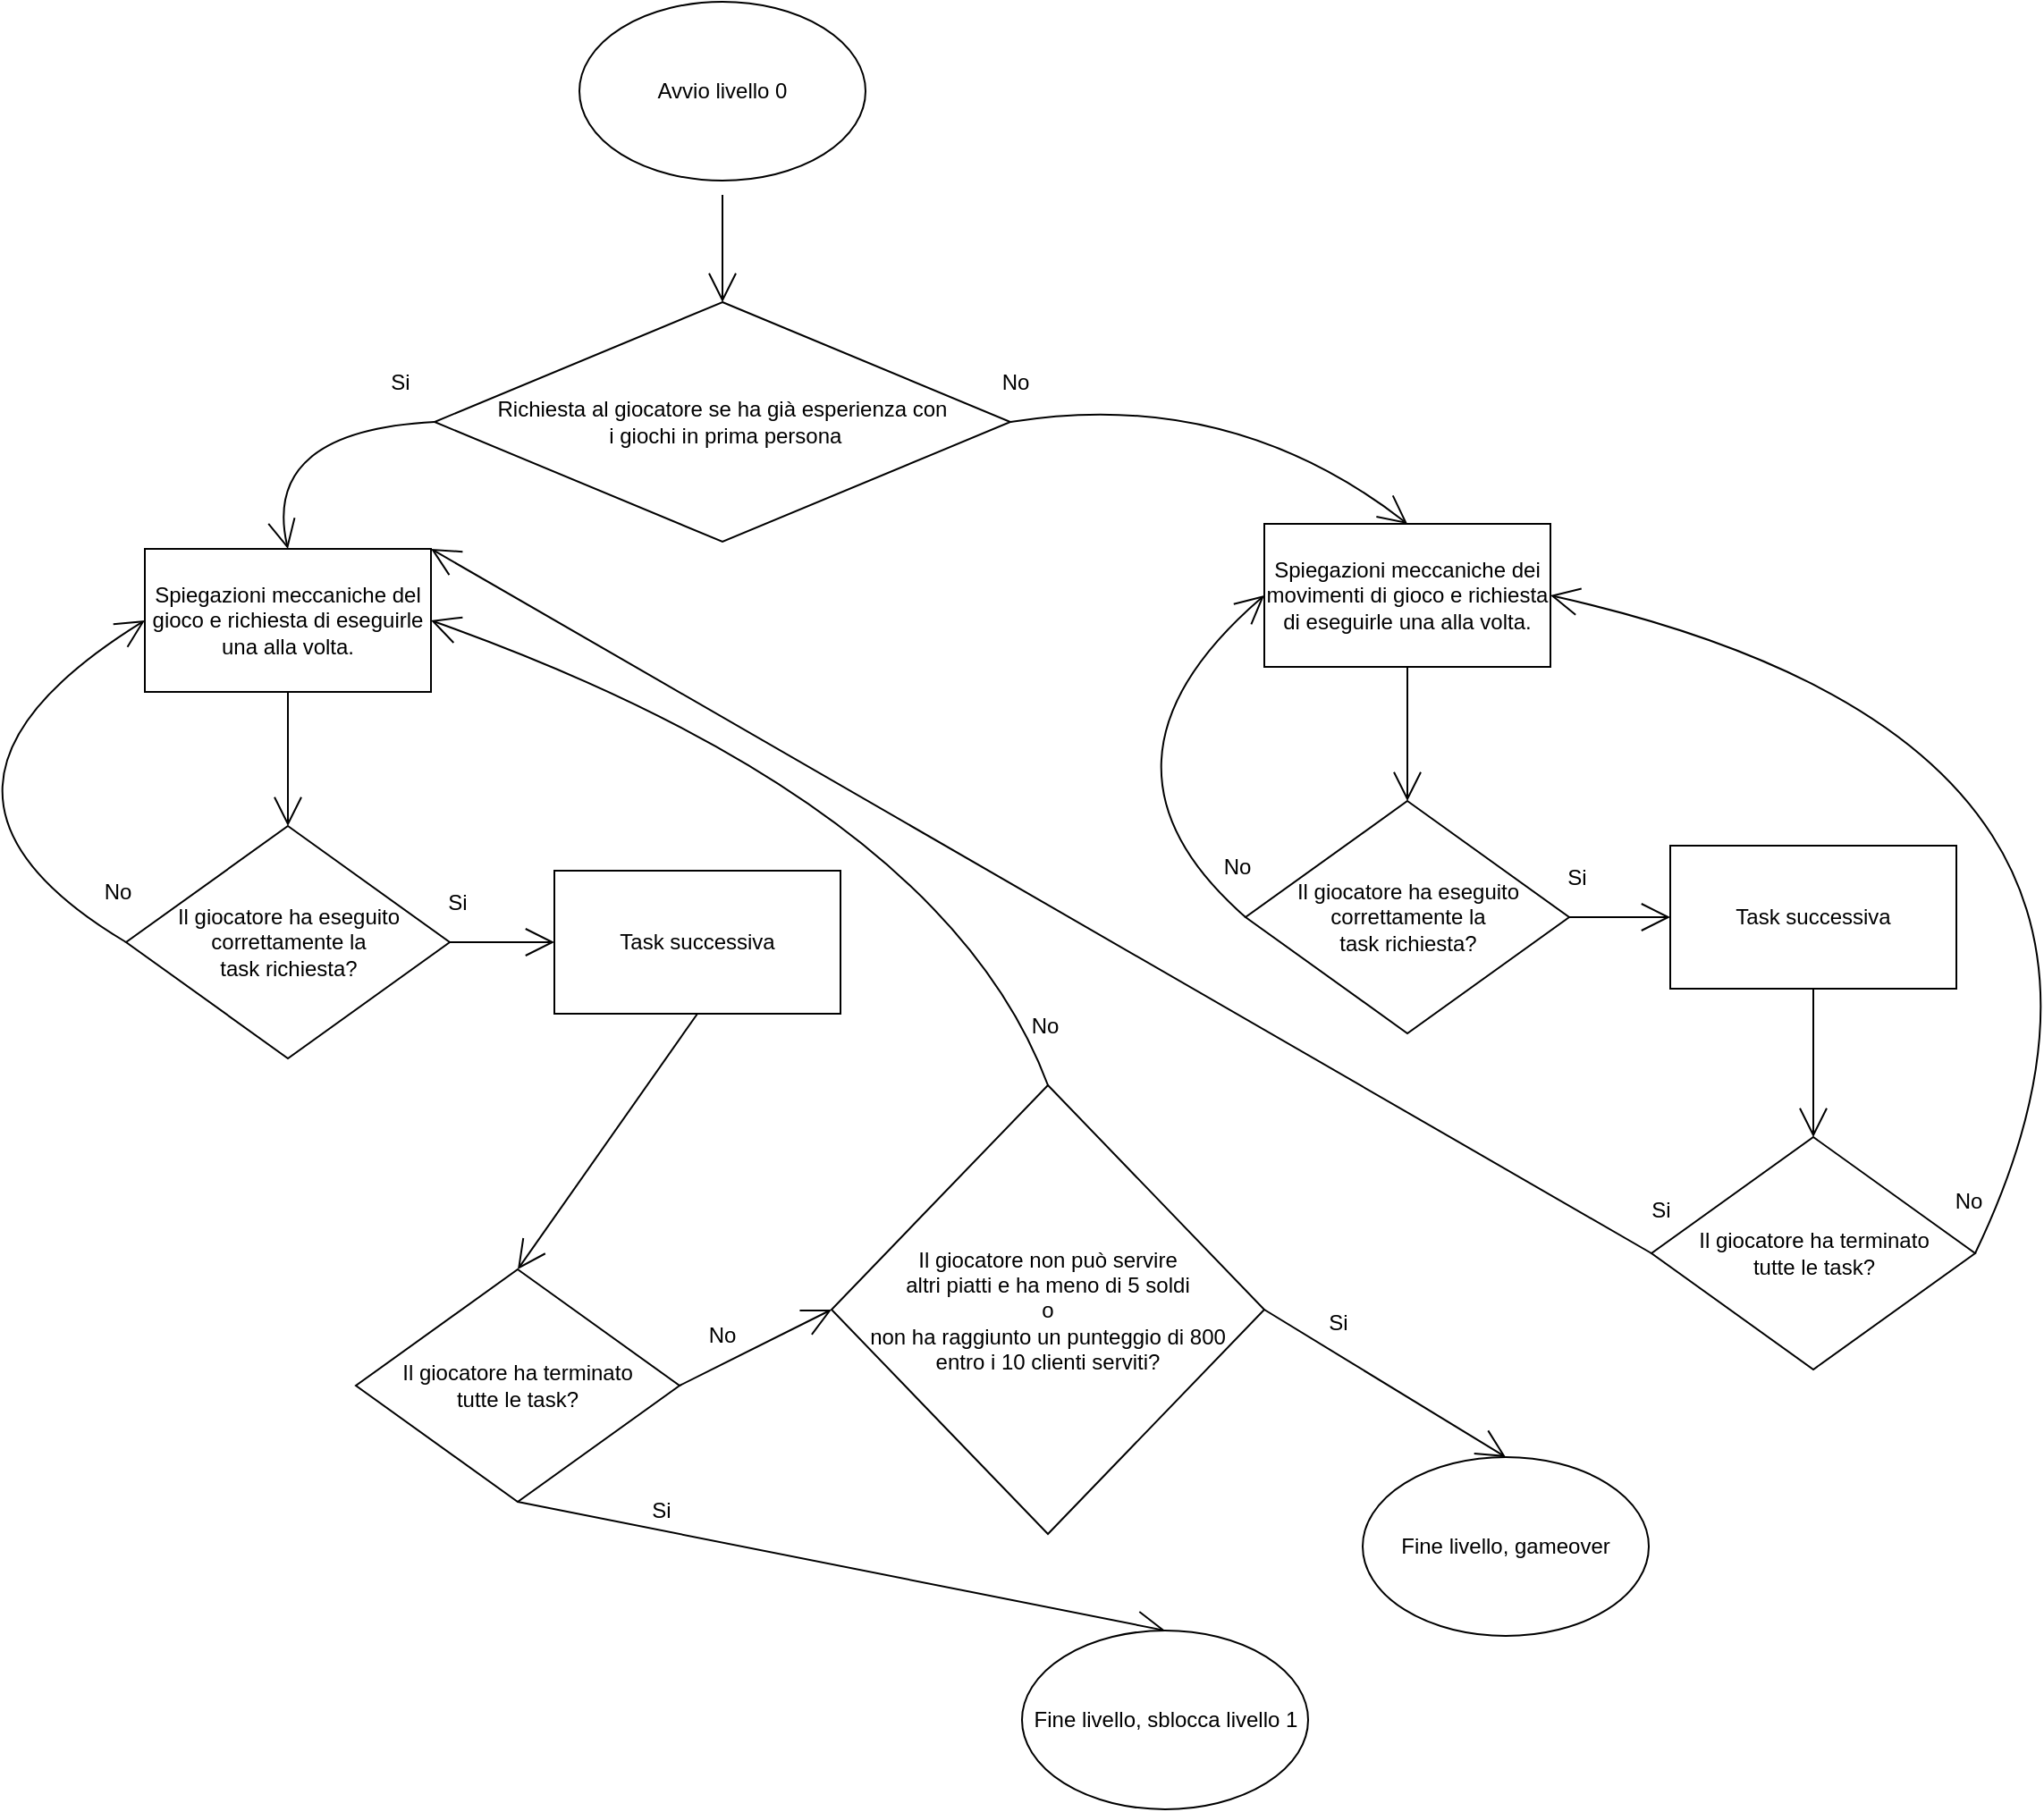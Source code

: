 <mxfile version="20.0.4" type="device"><diagram id="NWWPmYmxUIyY0qUSjtRS" name="Page-1"><mxGraphModel dx="1733" dy="1629" grid="0" gridSize="10" guides="1" tooltips="1" connect="1" arrows="1" fold="1" page="0" pageScale="1" pageWidth="827" pageHeight="1169" math="0" shadow="0"><root><mxCell id="0"/><mxCell id="1" parent="0"/><mxCell id="93zQR50MocHav7xVQxxG-4" value="" style="edgeStyle=none;curved=1;rounded=0;orthogonalLoop=1;jettySize=auto;html=1;endArrow=open;startSize=14;endSize=14;sourcePerimeterSpacing=8;targetPerimeterSpacing=8;entryX=0.5;entryY=0;entryDx=0;entryDy=0;" parent="1" source="93zQR50MocHav7xVQxxG-3" target="qMOc94WAQccJYfBzVjtq-1" edge="1"><mxGeometry relative="1" as="geometry"><mxPoint x="212" y="150" as="targetPoint"/></mxGeometry></mxCell><mxCell id="93zQR50MocHav7xVQxxG-3" value="Avvio livello 0" style="ellipse;whiteSpace=wrap;html=1;hachureGap=4;" parent="1" vertex="1"><mxGeometry x="132" y="-11" width="160" height="100" as="geometry"/></mxCell><mxCell id="qMOc94WAQccJYfBzVjtq-1" value="&lt;font style=&quot;font-size: 12px;&quot;&gt;Richiesta al giocatore se ha già esperienza con&lt;br&gt;&amp;nbsp;i giochi in prima persona&lt;/font&gt;" style="rhombus;whiteSpace=wrap;html=1;hachureGap=4;" parent="1" vertex="1"><mxGeometry x="51" y="157" width="322" height="134" as="geometry"/></mxCell><mxCell id="qMOc94WAQccJYfBzVjtq-2" value="Spiegazioni meccaniche del gioco e richiesta di eseguirle una alla volta." style="rounded=0;whiteSpace=wrap;html=1;hachureGap=4;fontSize=12;" parent="1" vertex="1"><mxGeometry x="-111" y="295" width="160" height="80" as="geometry"/></mxCell><mxCell id="qMOc94WAQccJYfBzVjtq-4" value="" style="edgeStyle=none;orthogonalLoop=1;jettySize=auto;html=1;rounded=0;fontSize=12;endArrow=open;startSize=14;endSize=14;sourcePerimeterSpacing=8;targetPerimeterSpacing=8;curved=1;exitX=0;exitY=0.5;exitDx=0;exitDy=0;entryX=0.5;entryY=0;entryDx=0;entryDy=0;" parent="1" source="qMOc94WAQccJYfBzVjtq-1" target="qMOc94WAQccJYfBzVjtq-2" edge="1"><mxGeometry width="120" relative="1" as="geometry"><mxPoint x="264" y="143" as="sourcePoint"/><mxPoint x="384" y="143" as="targetPoint"/><Array as="points"><mxPoint x="-46" y="229"/></Array></mxGeometry></mxCell><mxCell id="qMOc94WAQccJYfBzVjtq-5" value="" style="edgeStyle=none;orthogonalLoop=1;jettySize=auto;html=1;rounded=0;fontSize=12;endArrow=open;startSize=14;endSize=14;sourcePerimeterSpacing=8;targetPerimeterSpacing=8;curved=1;exitX=1;exitY=0.5;exitDx=0;exitDy=0;entryX=0.5;entryY=0;entryDx=0;entryDy=0;" parent="1" source="qMOc94WAQccJYfBzVjtq-1" target="qMOc94WAQccJYfBzVjtq-21" edge="1"><mxGeometry width="120" relative="1" as="geometry"><mxPoint x="451" y="143" as="sourcePoint"/><mxPoint x="476" y="314" as="targetPoint"/><Array as="points"><mxPoint x="496" y="204"/></Array></mxGeometry></mxCell><mxCell id="qMOc94WAQccJYfBzVjtq-6" value="Si" style="text;strokeColor=none;fillColor=none;html=1;align=center;verticalAlign=middle;whiteSpace=wrap;rounded=0;hachureGap=4;fontSize=12;" parent="1" vertex="1"><mxGeometry x="2" y="187" width="60" height="30" as="geometry"/></mxCell><mxCell id="qMOc94WAQccJYfBzVjtq-7" value="No" style="text;strokeColor=none;fillColor=none;html=1;align=center;verticalAlign=middle;whiteSpace=wrap;rounded=0;hachureGap=4;fontSize=12;" parent="1" vertex="1"><mxGeometry x="346" y="187" width="60" height="30" as="geometry"/></mxCell><mxCell id="qMOc94WAQccJYfBzVjtq-8" value="Il giocatore ha eseguito correttamente la &lt;br&gt;task richiesta?" style="rhombus;whiteSpace=wrap;html=1;hachureGap=4;fontSize=12;" parent="1" vertex="1"><mxGeometry x="-121.5" y="450" width="181" height="130" as="geometry"/></mxCell><mxCell id="qMOc94WAQccJYfBzVjtq-9" value="" style="edgeStyle=none;orthogonalLoop=1;jettySize=auto;html=1;rounded=0;fontSize=12;endArrow=open;startSize=14;endSize=14;sourcePerimeterSpacing=8;targetPerimeterSpacing=8;curved=1;exitX=0.5;exitY=1;exitDx=0;exitDy=0;entryX=0.5;entryY=0;entryDx=0;entryDy=0;" parent="1" source="qMOc94WAQccJYfBzVjtq-2" target="qMOc94WAQccJYfBzVjtq-8" edge="1"><mxGeometry width="120" relative="1" as="geometry"><mxPoint x="126" y="218" as="sourcePoint"/><mxPoint x="246" y="218" as="targetPoint"/><Array as="points"/></mxGeometry></mxCell><mxCell id="qMOc94WAQccJYfBzVjtq-10" value="" style="edgeStyle=none;orthogonalLoop=1;jettySize=auto;html=1;rounded=0;fontSize=12;endArrow=open;startSize=14;endSize=14;sourcePerimeterSpacing=8;targetPerimeterSpacing=8;curved=1;exitX=1;exitY=0.5;exitDx=0;exitDy=0;entryX=0;entryY=0.5;entryDx=0;entryDy=0;" parent="1" source="qMOc94WAQccJYfBzVjtq-8" target="qMOc94WAQccJYfBzVjtq-14" edge="1"><mxGeometry width="120" relative="1" as="geometry"><mxPoint x="126" y="218" as="sourcePoint"/><mxPoint x="160" y="515" as="targetPoint"/><Array as="points"/></mxGeometry></mxCell><mxCell id="qMOc94WAQccJYfBzVjtq-11" value="Si" style="text;strokeColor=none;fillColor=none;html=1;align=center;verticalAlign=middle;whiteSpace=wrap;rounded=0;hachureGap=4;fontSize=12;" parent="1" vertex="1"><mxGeometry x="34" y="478" width="60" height="30" as="geometry"/></mxCell><mxCell id="qMOc94WAQccJYfBzVjtq-12" value="" style="edgeStyle=none;orthogonalLoop=1;jettySize=auto;html=1;rounded=0;fontSize=12;endArrow=open;startSize=14;endSize=14;sourcePerimeterSpacing=8;targetPerimeterSpacing=8;curved=1;exitX=0;exitY=0.5;exitDx=0;exitDy=0;entryX=0;entryY=0.5;entryDx=0;entryDy=0;" parent="1" source="qMOc94WAQccJYfBzVjtq-8" target="qMOc94WAQccJYfBzVjtq-2" edge="1"><mxGeometry width="120" relative="1" as="geometry"><mxPoint x="126" y="343" as="sourcePoint"/><mxPoint x="246" y="343" as="targetPoint"/><Array as="points"><mxPoint x="-264" y="430"/></Array></mxGeometry></mxCell><mxCell id="qMOc94WAQccJYfBzVjtq-13" value="No" style="text;strokeColor=none;fillColor=none;html=1;align=center;verticalAlign=middle;whiteSpace=wrap;rounded=0;hachureGap=4;fontSize=12;" parent="1" vertex="1"><mxGeometry x="-156" y="472" width="60" height="30" as="geometry"/></mxCell><mxCell id="qMOc94WAQccJYfBzVjtq-14" value="Task successiva" style="rounded=0;whiteSpace=wrap;html=1;hachureGap=4;fontSize=12;" parent="1" vertex="1"><mxGeometry x="118" y="475" width="160" height="80" as="geometry"/></mxCell><mxCell id="qMOc94WAQccJYfBzVjtq-15" value="Il giocatore ha terminato&lt;br&gt;tutte le task?" style="rhombus;whiteSpace=wrap;html=1;hachureGap=4;fontSize=12;" parent="1" vertex="1"><mxGeometry x="7" y="698" width="181" height="130" as="geometry"/></mxCell><mxCell id="qMOc94WAQccJYfBzVjtq-16" value="" style="edgeStyle=none;orthogonalLoop=1;jettySize=auto;html=1;rounded=0;fontSize=12;endArrow=open;startSize=14;endSize=14;sourcePerimeterSpacing=8;targetPerimeterSpacing=8;curved=1;exitX=0.5;exitY=1;exitDx=0;exitDy=0;entryX=0.5;entryY=0;entryDx=0;entryDy=0;" parent="1" source="qMOc94WAQccJYfBzVjtq-14" target="qMOc94WAQccJYfBzVjtq-15" edge="1"><mxGeometry width="120" relative="1" as="geometry"><mxPoint x="264" y="343" as="sourcePoint"/><mxPoint x="384" y="343" as="targetPoint"/><Array as="points"/></mxGeometry></mxCell><mxCell id="qMOc94WAQccJYfBzVjtq-17" value="" style="edgeStyle=none;orthogonalLoop=1;jettySize=auto;html=1;rounded=0;fontSize=12;endArrow=open;startSize=14;endSize=14;sourcePerimeterSpacing=8;targetPerimeterSpacing=8;curved=1;exitX=0.5;exitY=1;exitDx=0;exitDy=0;entryX=0.5;entryY=0;entryDx=0;entryDy=0;" parent="1" source="qMOc94WAQccJYfBzVjtq-15" target="qMOc94WAQccJYfBzVjtq-20" edge="1"><mxGeometry width="120" relative="1" as="geometry"><mxPoint x="165.5" y="784" as="sourcePoint"/><mxPoint x="144.5" y="938" as="targetPoint"/><Array as="points"/></mxGeometry></mxCell><mxCell id="qMOc94WAQccJYfBzVjtq-19" value="No" style="text;strokeColor=none;fillColor=none;html=1;align=center;verticalAlign=middle;whiteSpace=wrap;rounded=0;hachureGap=4;fontSize=12;" parent="1" vertex="1"><mxGeometry x="182" y="720" width="60" height="30" as="geometry"/></mxCell><mxCell id="qMOc94WAQccJYfBzVjtq-20" value="Fine livello, sblocca livello 1" style="ellipse;whiteSpace=wrap;html=1;hachureGap=4;fontSize=12;" parent="1" vertex="1"><mxGeometry x="379.5" y="900" width="160" height="100" as="geometry"/></mxCell><mxCell id="qMOc94WAQccJYfBzVjtq-21" value="Spiegazioni meccaniche dei movimenti di gioco e richiesta di eseguirle una alla volta." style="rounded=0;whiteSpace=wrap;html=1;hachureGap=4;fontSize=12;" parent="1" vertex="1"><mxGeometry x="515" y="281" width="160" height="80" as="geometry"/></mxCell><mxCell id="qMOc94WAQccJYfBzVjtq-22" value="Il giocatore ha eseguito correttamente la &lt;br&gt;task richiesta?" style="rhombus;whiteSpace=wrap;html=1;hachureGap=4;fontSize=12;" parent="1" vertex="1"><mxGeometry x="504.5" y="436" width="181" height="130" as="geometry"/></mxCell><mxCell id="qMOc94WAQccJYfBzVjtq-23" value="" style="edgeStyle=none;orthogonalLoop=1;jettySize=auto;html=1;rounded=0;fontSize=12;endArrow=open;startSize=14;endSize=14;sourcePerimeterSpacing=8;targetPerimeterSpacing=8;curved=1;exitX=0.5;exitY=1;exitDx=0;exitDy=0;entryX=0.5;entryY=0;entryDx=0;entryDy=0;" parent="1" source="qMOc94WAQccJYfBzVjtq-21" target="qMOc94WAQccJYfBzVjtq-22" edge="1"><mxGeometry width="120" relative="1" as="geometry"><mxPoint x="752" y="204" as="sourcePoint"/><mxPoint x="872" y="204" as="targetPoint"/><Array as="points"/></mxGeometry></mxCell><mxCell id="qMOc94WAQccJYfBzVjtq-24" value="" style="edgeStyle=none;orthogonalLoop=1;jettySize=auto;html=1;rounded=0;fontSize=12;endArrow=open;startSize=14;endSize=14;sourcePerimeterSpacing=8;targetPerimeterSpacing=8;curved=1;exitX=1;exitY=0.5;exitDx=0;exitDy=0;entryX=0;entryY=0.5;entryDx=0;entryDy=0;" parent="1" source="qMOc94WAQccJYfBzVjtq-22" target="qMOc94WAQccJYfBzVjtq-27" edge="1"><mxGeometry width="120" relative="1" as="geometry"><mxPoint x="752" y="204" as="sourcePoint"/><mxPoint x="786" y="501" as="targetPoint"/><Array as="points"/></mxGeometry></mxCell><mxCell id="qMOc94WAQccJYfBzVjtq-25" value="Si" style="text;strokeColor=none;fillColor=none;html=1;align=center;verticalAlign=middle;whiteSpace=wrap;rounded=0;hachureGap=4;fontSize=12;" parent="1" vertex="1"><mxGeometry x="660" y="464" width="60" height="30" as="geometry"/></mxCell><mxCell id="qMOc94WAQccJYfBzVjtq-26" value="No" style="text;strokeColor=none;fillColor=none;html=1;align=center;verticalAlign=middle;whiteSpace=wrap;rounded=0;hachureGap=4;fontSize=12;" parent="1" vertex="1"><mxGeometry x="470" y="458" width="60" height="30" as="geometry"/></mxCell><mxCell id="qMOc94WAQccJYfBzVjtq-27" value="Task successiva" style="rounded=0;whiteSpace=wrap;html=1;hachureGap=4;fontSize=12;" parent="1" vertex="1"><mxGeometry x="742" y="461" width="160" height="80" as="geometry"/></mxCell><mxCell id="qMOc94WAQccJYfBzVjtq-28" value="Il giocatore ha terminato&lt;br&gt;tutte le task?" style="rhombus;whiteSpace=wrap;html=1;hachureGap=4;fontSize=12;" parent="1" vertex="1"><mxGeometry x="731.5" y="624" width="181" height="130" as="geometry"/></mxCell><mxCell id="qMOc94WAQccJYfBzVjtq-29" value="" style="edgeStyle=none;orthogonalLoop=1;jettySize=auto;html=1;rounded=0;fontSize=12;endArrow=open;startSize=14;endSize=14;sourcePerimeterSpacing=8;targetPerimeterSpacing=8;curved=1;exitX=0.5;exitY=1;exitDx=0;exitDy=0;entryX=0.5;entryY=0;entryDx=0;entryDy=0;" parent="1" source="qMOc94WAQccJYfBzVjtq-27" target="qMOc94WAQccJYfBzVjtq-28" edge="1"><mxGeometry width="120" relative="1" as="geometry"><mxPoint x="890" y="329" as="sourcePoint"/><mxPoint x="1010" y="329" as="targetPoint"/><Array as="points"/></mxGeometry></mxCell><mxCell id="qMOc94WAQccJYfBzVjtq-30" value="No" style="text;strokeColor=none;fillColor=none;html=1;align=center;verticalAlign=middle;whiteSpace=wrap;rounded=0;hachureGap=4;fontSize=12;" parent="1" vertex="1"><mxGeometry x="879" y="645" width="60" height="30" as="geometry"/></mxCell><mxCell id="qMOc94WAQccJYfBzVjtq-31" value="" style="edgeStyle=none;orthogonalLoop=1;jettySize=auto;html=1;rounded=0;fontSize=12;endArrow=open;startSize=14;endSize=14;sourcePerimeterSpacing=8;targetPerimeterSpacing=8;curved=1;exitX=1;exitY=0.5;exitDx=0;exitDy=0;entryX=1;entryY=0.5;entryDx=0;entryDy=0;" parent="1" source="qMOc94WAQccJYfBzVjtq-28" target="qMOc94WAQccJYfBzVjtq-21" edge="1"><mxGeometry width="120" relative="1" as="geometry"><mxPoint x="616" y="501" as="sourcePoint"/><mxPoint x="736" y="501" as="targetPoint"/><Array as="points"><mxPoint x="1049" y="405"/></Array></mxGeometry></mxCell><mxCell id="qMOc94WAQccJYfBzVjtq-32" value="" style="edgeStyle=none;orthogonalLoop=1;jettySize=auto;html=1;rounded=0;fontSize=12;endArrow=open;startSize=14;endSize=14;sourcePerimeterSpacing=8;targetPerimeterSpacing=8;curved=1;exitX=0;exitY=0.5;exitDx=0;exitDy=0;entryX=0;entryY=0.5;entryDx=0;entryDy=0;" parent="1" source="qMOc94WAQccJYfBzVjtq-22" target="qMOc94WAQccJYfBzVjtq-21" edge="1"><mxGeometry width="120" relative="1" as="geometry"><mxPoint x="616" y="501" as="sourcePoint"/><mxPoint x="736" y="501" as="targetPoint"/><Array as="points"><mxPoint x="406" y="415"/></Array></mxGeometry></mxCell><mxCell id="qMOc94WAQccJYfBzVjtq-33" value="Si" style="text;strokeColor=none;fillColor=none;html=1;align=center;verticalAlign=middle;whiteSpace=wrap;rounded=0;hachureGap=4;fontSize=12;" parent="1" vertex="1"><mxGeometry x="147.5" y="818" width="60" height="30" as="geometry"/></mxCell><mxCell id="qMOc94WAQccJYfBzVjtq-34" value="Si" style="text;strokeColor=none;fillColor=none;html=1;align=center;verticalAlign=middle;whiteSpace=wrap;rounded=0;hachureGap=4;fontSize=12;" parent="1" vertex="1"><mxGeometry x="707" y="650" width="60" height="30" as="geometry"/></mxCell><mxCell id="qMOc94WAQccJYfBzVjtq-35" value="" style="edgeStyle=none;orthogonalLoop=1;jettySize=auto;html=1;rounded=0;fontSize=12;endArrow=open;startSize=14;endSize=14;sourcePerimeterSpacing=8;targetPerimeterSpacing=8;curved=1;exitX=0;exitY=0.5;exitDx=0;exitDy=0;entryX=1;entryY=0;entryDx=0;entryDy=0;" parent="1" source="qMOc94WAQccJYfBzVjtq-28" target="qMOc94WAQccJYfBzVjtq-2" edge="1"><mxGeometry width="120" relative="1" as="geometry"><mxPoint x="523" y="626" as="sourcePoint"/><mxPoint x="643" y="626" as="targetPoint"/><Array as="points"/></mxGeometry></mxCell><mxCell id="rlH3Y3_YtjLpr16BN3Du-1" value="Il giocatore non può servire&lt;br&gt;altri piatti e ha meno di 5 soldi&lt;br&gt;o&lt;br&gt;non ha raggiunto un punteggio di 800&lt;br&gt;entro&amp;nbsp;i 10 clienti serviti?" style="rhombus;whiteSpace=wrap;html=1;hachureGap=4;fontSize=12;" vertex="1" parent="1"><mxGeometry x="273" y="595" width="242" height="251" as="geometry"/></mxCell><mxCell id="rlH3Y3_YtjLpr16BN3Du-2" value="" style="edgeStyle=none;orthogonalLoop=1;jettySize=auto;html=1;rounded=0;fontSize=12;endArrow=open;startSize=14;endSize=14;sourcePerimeterSpacing=8;targetPerimeterSpacing=8;curved=1;exitX=1;exitY=0.5;exitDx=0;exitDy=0;entryX=0;entryY=0.5;entryDx=0;entryDy=0;" edge="1" parent="1" source="qMOc94WAQccJYfBzVjtq-15" target="rlH3Y3_YtjLpr16BN3Du-1"><mxGeometry width="120" relative="1" as="geometry"><mxPoint x="107.5" y="838" as="sourcePoint"/><mxPoint x="469.5" y="910" as="targetPoint"/><Array as="points"/></mxGeometry></mxCell><mxCell id="rlH3Y3_YtjLpr16BN3Du-3" value="" style="edgeStyle=none;orthogonalLoop=1;jettySize=auto;html=1;rounded=0;fontSize=12;endArrow=open;startSize=14;endSize=14;sourcePerimeterSpacing=8;targetPerimeterSpacing=8;curved=1;exitX=1;exitY=0.5;exitDx=0;exitDy=0;entryX=0.5;entryY=0;entryDx=0;entryDy=0;" edge="1" parent="1" source="rlH3Y3_YtjLpr16BN3Du-1" target="rlH3Y3_YtjLpr16BN3Du-6"><mxGeometry width="120" relative="1" as="geometry"><mxPoint x="107.5" y="838" as="sourcePoint"/><mxPoint x="629" y="809" as="targetPoint"/><Array as="points"/></mxGeometry></mxCell><mxCell id="rlH3Y3_YtjLpr16BN3Du-5" value="Si" style="text;html=1;align=center;verticalAlign=middle;resizable=0;points=[];autosize=1;strokeColor=none;fillColor=none;hachureGap=4;" vertex="1" parent="1"><mxGeometry x="541" y="715" width="29" height="26" as="geometry"/></mxCell><mxCell id="rlH3Y3_YtjLpr16BN3Du-6" value="Fine livello, gameover" style="ellipse;whiteSpace=wrap;html=1;hachureGap=4;fontSize=12;" vertex="1" parent="1"><mxGeometry x="570" y="803" width="160" height="100" as="geometry"/></mxCell><mxCell id="rlH3Y3_YtjLpr16BN3Du-7" value="" style="edgeStyle=none;orthogonalLoop=1;jettySize=auto;html=1;rounded=0;fontSize=12;endArrow=open;startSize=14;endSize=14;sourcePerimeterSpacing=8;targetPerimeterSpacing=8;curved=1;exitX=0.5;exitY=0;exitDx=0;exitDy=0;entryX=1;entryY=0.5;entryDx=0;entryDy=0;" edge="1" parent="1" source="rlH3Y3_YtjLpr16BN3Du-1" target="qMOc94WAQccJYfBzVjtq-2"><mxGeometry width="120" relative="1" as="geometry"><mxPoint x="525.0" y="730.5" as="sourcePoint"/><mxPoint x="660.0" y="813" as="targetPoint"/><Array as="points"><mxPoint x="335" y="437"/></Array></mxGeometry></mxCell><mxCell id="rlH3Y3_YtjLpr16BN3Du-8" value="No" style="text;html=1;align=center;verticalAlign=middle;resizable=0;points=[];autosize=1;strokeColor=none;fillColor=none;hachureGap=4;" vertex="1" parent="1"><mxGeometry x="375" y="549" width="33" height="26" as="geometry"/></mxCell></root></mxGraphModel></diagram></mxfile>